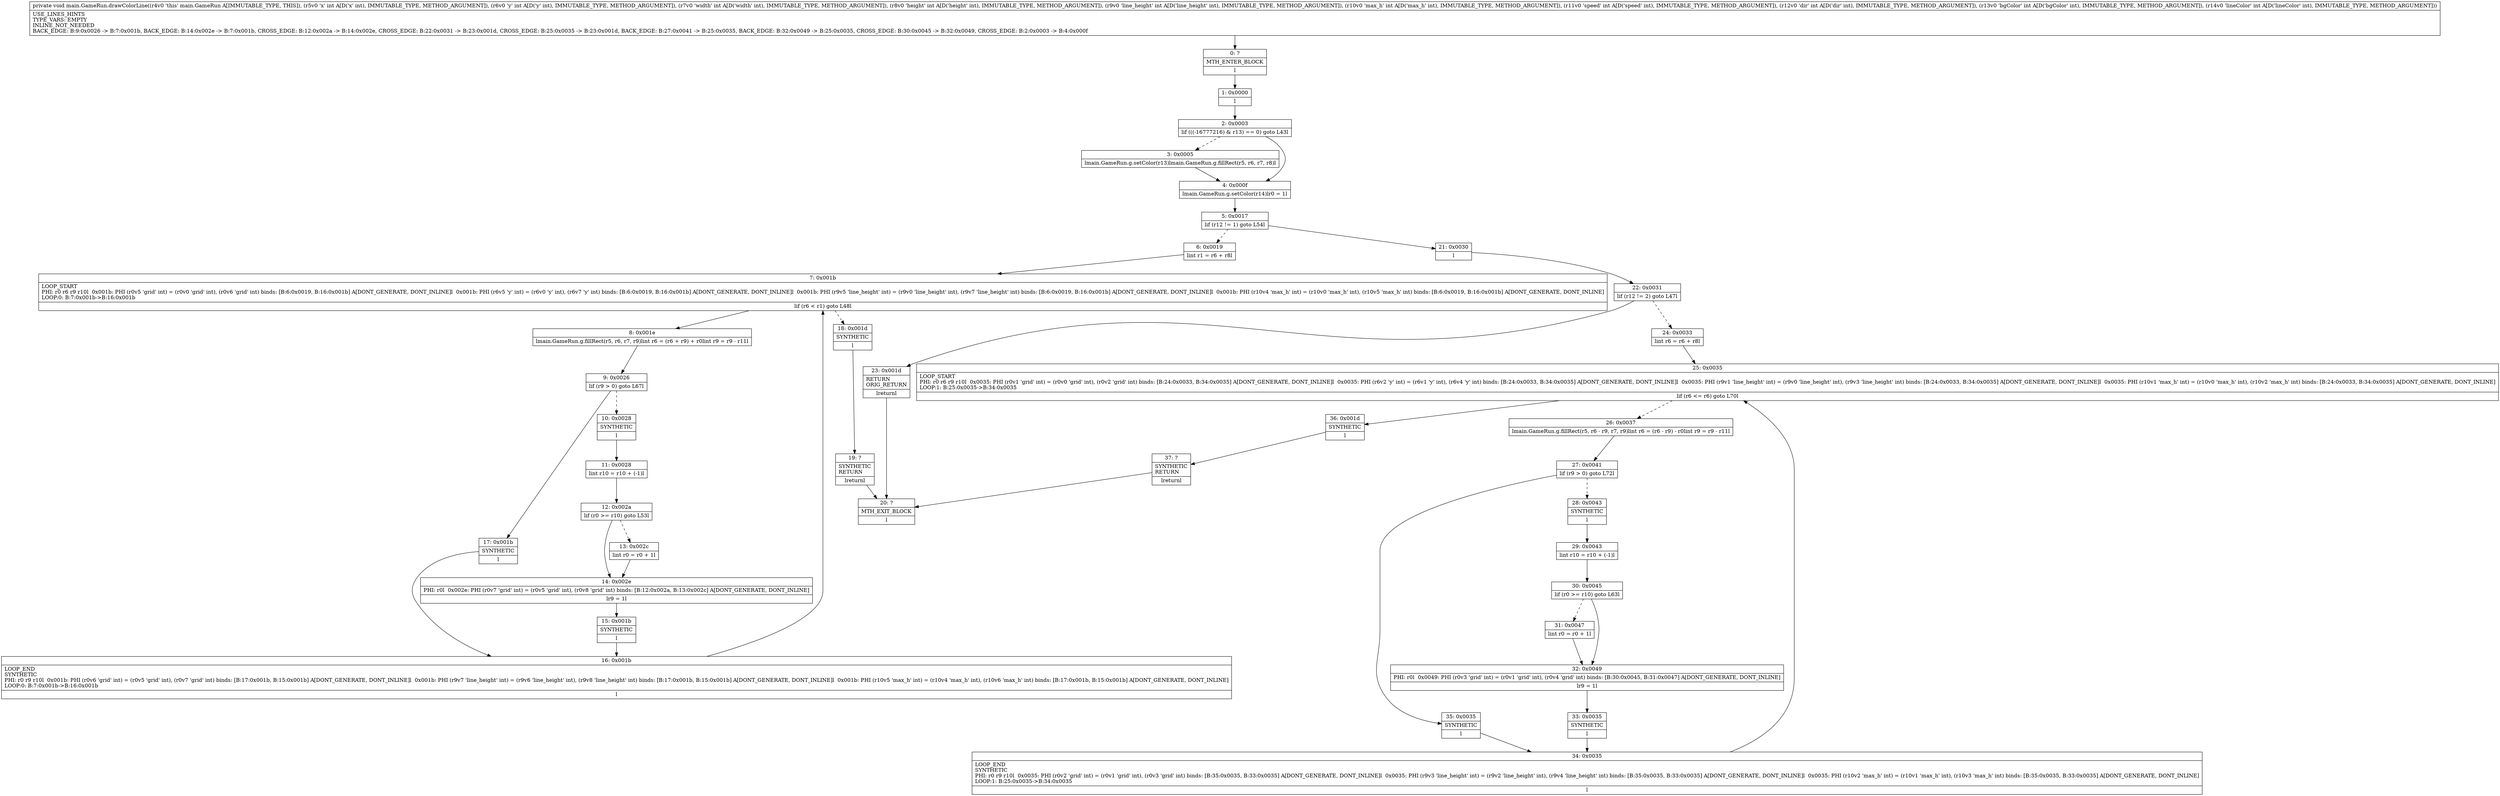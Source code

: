 digraph "CFG formain.GameRun.drawColorLine(IIIIIIIIII)V" {
Node_0 [shape=record,label="{0\:\ ?|MTH_ENTER_BLOCK\l|l}"];
Node_1 [shape=record,label="{1\:\ 0x0000|l}"];
Node_2 [shape=record,label="{2\:\ 0x0003|lif (((\-16777216) & r13) == 0) goto L43l}"];
Node_3 [shape=record,label="{3\:\ 0x0005|lmain.GameRun.g.setColor(r13)lmain.GameRun.g.fillRect(r5, r6, r7, r8)l}"];
Node_4 [shape=record,label="{4\:\ 0x000f|lmain.GameRun.g.setColor(r14)lr0 = 1l}"];
Node_5 [shape=record,label="{5\:\ 0x0017|lif (r12 != 1) goto L54l}"];
Node_6 [shape=record,label="{6\:\ 0x0019|lint r1 = r6 + r8l}"];
Node_7 [shape=record,label="{7\:\ 0x001b|LOOP_START\lPHI: r0 r6 r9 r10l  0x001b: PHI (r0v5 'grid' int) = (r0v0 'grid' int), (r0v6 'grid' int) binds: [B:6:0x0019, B:16:0x001b] A[DONT_GENERATE, DONT_INLINE]l  0x001b: PHI (r6v5 'y' int) = (r6v0 'y' int), (r6v7 'y' int) binds: [B:6:0x0019, B:16:0x001b] A[DONT_GENERATE, DONT_INLINE]l  0x001b: PHI (r9v5 'line_height' int) = (r9v0 'line_height' int), (r9v7 'line_height' int) binds: [B:6:0x0019, B:16:0x001b] A[DONT_GENERATE, DONT_INLINE]l  0x001b: PHI (r10v4 'max_h' int) = (r10v0 'max_h' int), (r10v5 'max_h' int) binds: [B:6:0x0019, B:16:0x001b] A[DONT_GENERATE, DONT_INLINE]\lLOOP:0: B:7:0x001b\-\>B:16:0x001b\l|lif (r6 \< r1) goto L48l}"];
Node_8 [shape=record,label="{8\:\ 0x001e|lmain.GameRun.g.fillRect(r5, r6, r7, r9)lint r6 = (r6 + r9) + r0lint r9 = r9 \- r11l}"];
Node_9 [shape=record,label="{9\:\ 0x0026|lif (r9 \> 0) goto L67l}"];
Node_10 [shape=record,label="{10\:\ 0x0028|SYNTHETIC\l|l}"];
Node_11 [shape=record,label="{11\:\ 0x0028|lint r10 = r10 + (\-1)l}"];
Node_12 [shape=record,label="{12\:\ 0x002a|lif (r0 \>= r10) goto L53l}"];
Node_13 [shape=record,label="{13\:\ 0x002c|lint r0 = r0 + 1l}"];
Node_14 [shape=record,label="{14\:\ 0x002e|PHI: r0l  0x002e: PHI (r0v7 'grid' int) = (r0v5 'grid' int), (r0v8 'grid' int) binds: [B:12:0x002a, B:13:0x002c] A[DONT_GENERATE, DONT_INLINE]\l|lr9 = 1l}"];
Node_15 [shape=record,label="{15\:\ 0x001b|SYNTHETIC\l|l}"];
Node_16 [shape=record,label="{16\:\ 0x001b|LOOP_END\lSYNTHETIC\lPHI: r0 r9 r10l  0x001b: PHI (r0v6 'grid' int) = (r0v5 'grid' int), (r0v7 'grid' int) binds: [B:17:0x001b, B:15:0x001b] A[DONT_GENERATE, DONT_INLINE]l  0x001b: PHI (r9v7 'line_height' int) = (r9v6 'line_height' int), (r9v8 'line_height' int) binds: [B:17:0x001b, B:15:0x001b] A[DONT_GENERATE, DONT_INLINE]l  0x001b: PHI (r10v5 'max_h' int) = (r10v4 'max_h' int), (r10v6 'max_h' int) binds: [B:17:0x001b, B:15:0x001b] A[DONT_GENERATE, DONT_INLINE]\lLOOP:0: B:7:0x001b\-\>B:16:0x001b\l|l}"];
Node_17 [shape=record,label="{17\:\ 0x001b|SYNTHETIC\l|l}"];
Node_18 [shape=record,label="{18\:\ 0x001d|SYNTHETIC\l|l}"];
Node_19 [shape=record,label="{19\:\ ?|SYNTHETIC\lRETURN\l|lreturnl}"];
Node_20 [shape=record,label="{20\:\ ?|MTH_EXIT_BLOCK\l|l}"];
Node_21 [shape=record,label="{21\:\ 0x0030|l}"];
Node_22 [shape=record,label="{22\:\ 0x0031|lif (r12 != 2) goto L47l}"];
Node_23 [shape=record,label="{23\:\ 0x001d|RETURN\lORIG_RETURN\l|lreturnl}"];
Node_24 [shape=record,label="{24\:\ 0x0033|lint r6 = r6 + r8l}"];
Node_25 [shape=record,label="{25\:\ 0x0035|LOOP_START\lPHI: r0 r6 r9 r10l  0x0035: PHI (r0v1 'grid' int) = (r0v0 'grid' int), (r0v2 'grid' int) binds: [B:24:0x0033, B:34:0x0035] A[DONT_GENERATE, DONT_INLINE]l  0x0035: PHI (r6v2 'y' int) = (r6v1 'y' int), (r6v4 'y' int) binds: [B:24:0x0033, B:34:0x0035] A[DONT_GENERATE, DONT_INLINE]l  0x0035: PHI (r9v1 'line_height' int) = (r9v0 'line_height' int), (r9v3 'line_height' int) binds: [B:24:0x0033, B:34:0x0035] A[DONT_GENERATE, DONT_INLINE]l  0x0035: PHI (r10v1 'max_h' int) = (r10v0 'max_h' int), (r10v2 'max_h' int) binds: [B:24:0x0033, B:34:0x0035] A[DONT_GENERATE, DONT_INLINE]\lLOOP:1: B:25:0x0035\-\>B:34:0x0035\l|lif (r6 \<= r6) goto L70l}"];
Node_26 [shape=record,label="{26\:\ 0x0037|lmain.GameRun.g.fillRect(r5, r6 \- r9, r7, r9)lint r6 = (r6 \- r9) \- r0lint r9 = r9 \- r11l}"];
Node_27 [shape=record,label="{27\:\ 0x0041|lif (r9 \> 0) goto L72l}"];
Node_28 [shape=record,label="{28\:\ 0x0043|SYNTHETIC\l|l}"];
Node_29 [shape=record,label="{29\:\ 0x0043|lint r10 = r10 + (\-1)l}"];
Node_30 [shape=record,label="{30\:\ 0x0045|lif (r0 \>= r10) goto L63l}"];
Node_31 [shape=record,label="{31\:\ 0x0047|lint r0 = r0 + 1l}"];
Node_32 [shape=record,label="{32\:\ 0x0049|PHI: r0l  0x0049: PHI (r0v3 'grid' int) = (r0v1 'grid' int), (r0v4 'grid' int) binds: [B:30:0x0045, B:31:0x0047] A[DONT_GENERATE, DONT_INLINE]\l|lr9 = 1l}"];
Node_33 [shape=record,label="{33\:\ 0x0035|SYNTHETIC\l|l}"];
Node_34 [shape=record,label="{34\:\ 0x0035|LOOP_END\lSYNTHETIC\lPHI: r0 r9 r10l  0x0035: PHI (r0v2 'grid' int) = (r0v1 'grid' int), (r0v3 'grid' int) binds: [B:35:0x0035, B:33:0x0035] A[DONT_GENERATE, DONT_INLINE]l  0x0035: PHI (r9v3 'line_height' int) = (r9v2 'line_height' int), (r9v4 'line_height' int) binds: [B:35:0x0035, B:33:0x0035] A[DONT_GENERATE, DONT_INLINE]l  0x0035: PHI (r10v2 'max_h' int) = (r10v1 'max_h' int), (r10v3 'max_h' int) binds: [B:35:0x0035, B:33:0x0035] A[DONT_GENERATE, DONT_INLINE]\lLOOP:1: B:25:0x0035\-\>B:34:0x0035\l|l}"];
Node_35 [shape=record,label="{35\:\ 0x0035|SYNTHETIC\l|l}"];
Node_36 [shape=record,label="{36\:\ 0x001d|SYNTHETIC\l|l}"];
Node_37 [shape=record,label="{37\:\ ?|SYNTHETIC\lRETURN\l|lreturnl}"];
MethodNode[shape=record,label="{private void main.GameRun.drawColorLine((r4v0 'this' main.GameRun A[IMMUTABLE_TYPE, THIS]), (r5v0 'x' int A[D('x' int), IMMUTABLE_TYPE, METHOD_ARGUMENT]), (r6v0 'y' int A[D('y' int), IMMUTABLE_TYPE, METHOD_ARGUMENT]), (r7v0 'width' int A[D('width' int), IMMUTABLE_TYPE, METHOD_ARGUMENT]), (r8v0 'height' int A[D('height' int), IMMUTABLE_TYPE, METHOD_ARGUMENT]), (r9v0 'line_height' int A[D('line_height' int), IMMUTABLE_TYPE, METHOD_ARGUMENT]), (r10v0 'max_h' int A[D('max_h' int), IMMUTABLE_TYPE, METHOD_ARGUMENT]), (r11v0 'speed' int A[D('speed' int), IMMUTABLE_TYPE, METHOD_ARGUMENT]), (r12v0 'dir' int A[D('dir' int), IMMUTABLE_TYPE, METHOD_ARGUMENT]), (r13v0 'bgColor' int A[D('bgColor' int), IMMUTABLE_TYPE, METHOD_ARGUMENT]), (r14v0 'lineColor' int A[D('lineColor' int), IMMUTABLE_TYPE, METHOD_ARGUMENT]))  | USE_LINES_HINTS\lTYPE_VARS: EMPTY\lINLINE_NOT_NEEDED\lBACK_EDGE: B:9:0x0026 \-\> B:7:0x001b, BACK_EDGE: B:14:0x002e \-\> B:7:0x001b, CROSS_EDGE: B:12:0x002a \-\> B:14:0x002e, CROSS_EDGE: B:22:0x0031 \-\> B:23:0x001d, CROSS_EDGE: B:25:0x0035 \-\> B:23:0x001d, BACK_EDGE: B:27:0x0041 \-\> B:25:0x0035, BACK_EDGE: B:32:0x0049 \-\> B:25:0x0035, CROSS_EDGE: B:30:0x0045 \-\> B:32:0x0049, CROSS_EDGE: B:2:0x0003 \-\> B:4:0x000f\l}"];
MethodNode -> Node_0;
Node_0 -> Node_1;
Node_1 -> Node_2;
Node_2 -> Node_3[style=dashed];
Node_2 -> Node_4;
Node_3 -> Node_4;
Node_4 -> Node_5;
Node_5 -> Node_6[style=dashed];
Node_5 -> Node_21;
Node_6 -> Node_7;
Node_7 -> Node_8;
Node_7 -> Node_18[style=dashed];
Node_8 -> Node_9;
Node_9 -> Node_10[style=dashed];
Node_9 -> Node_17;
Node_10 -> Node_11;
Node_11 -> Node_12;
Node_12 -> Node_13[style=dashed];
Node_12 -> Node_14;
Node_13 -> Node_14;
Node_14 -> Node_15;
Node_15 -> Node_16;
Node_16 -> Node_7;
Node_17 -> Node_16;
Node_18 -> Node_19;
Node_19 -> Node_20;
Node_21 -> Node_22;
Node_22 -> Node_23;
Node_22 -> Node_24[style=dashed];
Node_23 -> Node_20;
Node_24 -> Node_25;
Node_25 -> Node_26[style=dashed];
Node_25 -> Node_36;
Node_26 -> Node_27;
Node_27 -> Node_28[style=dashed];
Node_27 -> Node_35;
Node_28 -> Node_29;
Node_29 -> Node_30;
Node_30 -> Node_31[style=dashed];
Node_30 -> Node_32;
Node_31 -> Node_32;
Node_32 -> Node_33;
Node_33 -> Node_34;
Node_34 -> Node_25;
Node_35 -> Node_34;
Node_36 -> Node_37;
Node_37 -> Node_20;
}

